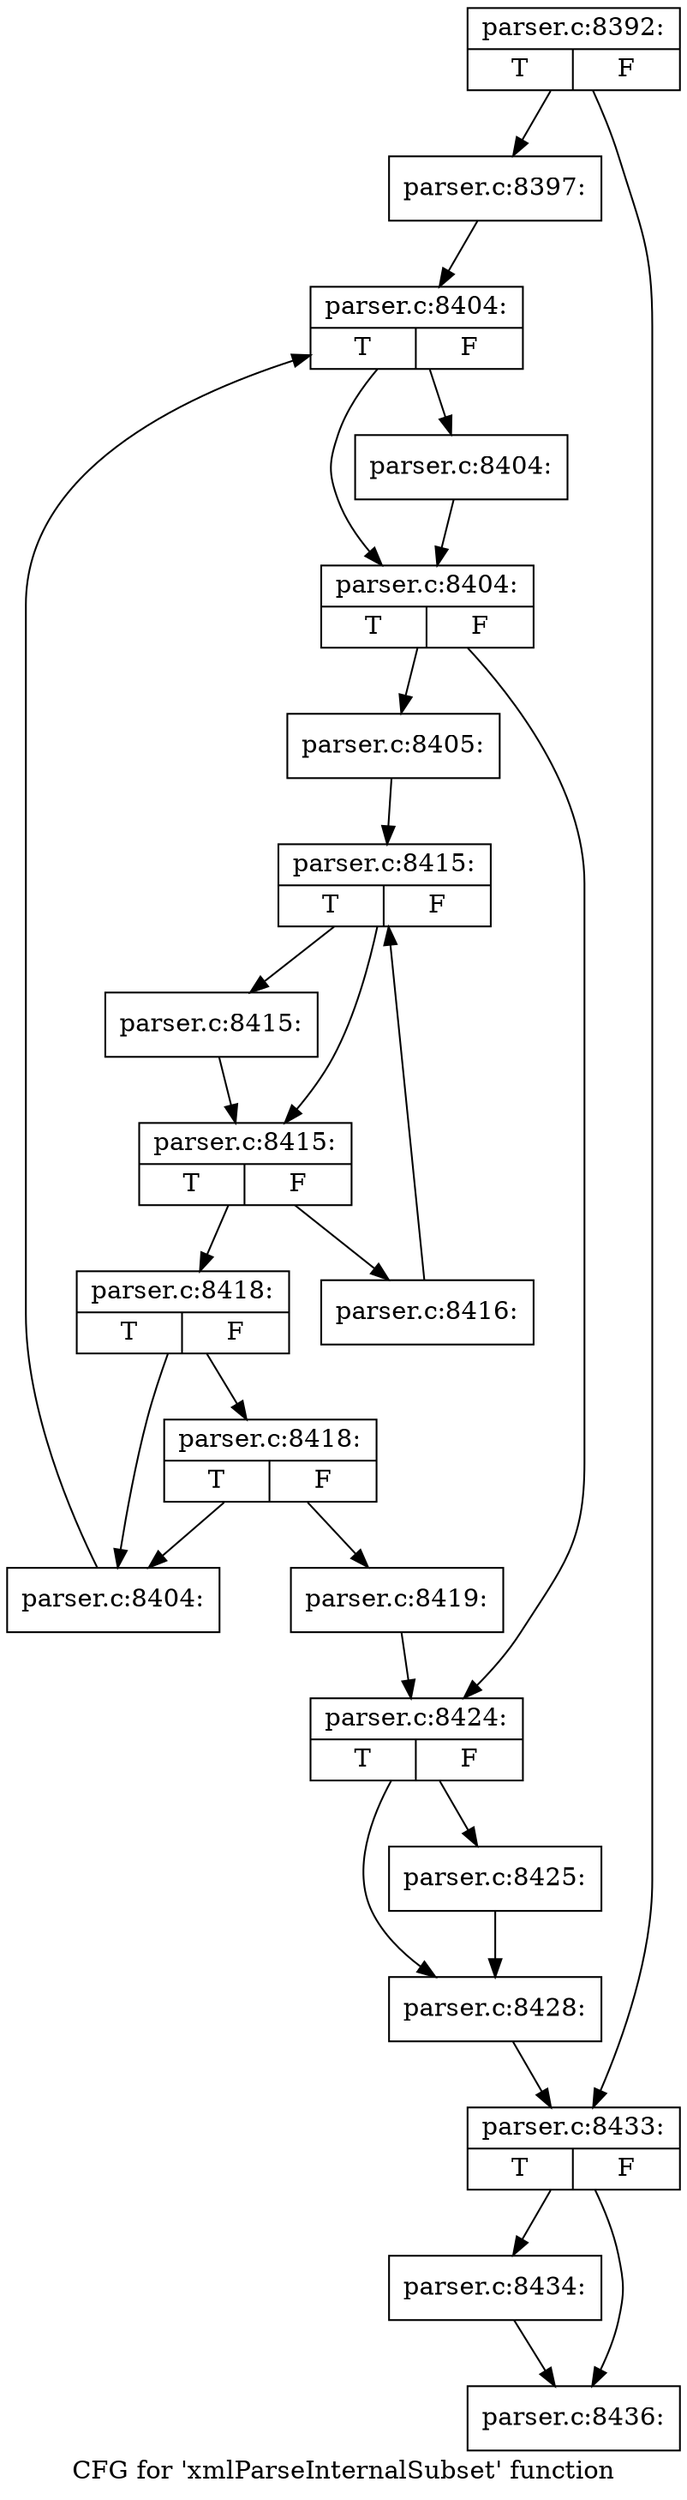 digraph "CFG for 'xmlParseInternalSubset' function" {
	label="CFG for 'xmlParseInternalSubset' function";

	Node0x4d2f7c0 [shape=record,label="{parser.c:8392:|{<s0>T|<s1>F}}"];
	Node0x4d2f7c0 -> Node0x4d30100;
	Node0x4d2f7c0 -> Node0x4d28280;
	Node0x4d30100 [shape=record,label="{parser.c:8397:}"];
	Node0x4d30100 -> Node0x4d30660;
	Node0x4d30660 [shape=record,label="{parser.c:8404:|{<s0>T|<s1>F}}"];
	Node0x4d30660 -> Node0x4d30950;
	Node0x4d30660 -> Node0x4d30900;
	Node0x4d30950 [shape=record,label="{parser.c:8404:}"];
	Node0x4d30950 -> Node0x4d30900;
	Node0x4d30900 [shape=record,label="{parser.c:8404:|{<s0>T|<s1>F}}"];
	Node0x4d30900 -> Node0x4d311a0;
	Node0x4d30900 -> Node0x4d30880;
	Node0x4d311a0 [shape=record,label="{parser.c:8405:}"];
	Node0x4d311a0 -> Node0x4d32300;
	Node0x4d32300 [shape=record,label="{parser.c:8415:|{<s0>T|<s1>F}}"];
	Node0x4d32300 -> Node0x4d325f0;
	Node0x4d32300 -> Node0x4d325a0;
	Node0x4d325f0 [shape=record,label="{parser.c:8415:}"];
	Node0x4d325f0 -> Node0x4d325a0;
	Node0x4d325a0 [shape=record,label="{parser.c:8415:|{<s0>T|<s1>F}}"];
	Node0x4d325a0 -> Node0x4d32e40;
	Node0x4d325a0 -> Node0x4d32520;
	Node0x4d32e40 [shape=record,label="{parser.c:8416:}"];
	Node0x4d32e40 -> Node0x4d32300;
	Node0x4d32520 [shape=record,label="{parser.c:8418:|{<s0>T|<s1>F}}"];
	Node0x4d32520 -> Node0x4d331b0;
	Node0x4d32520 -> Node0x4d33160;
	Node0x4d331b0 [shape=record,label="{parser.c:8418:|{<s0>T|<s1>F}}"];
	Node0x4d331b0 -> Node0x4d33110;
	Node0x4d331b0 -> Node0x4d33160;
	Node0x4d33110 [shape=record,label="{parser.c:8419:}"];
	Node0x4d33110 -> Node0x4d30880;
	Node0x4d33160 [shape=record,label="{parser.c:8404:}"];
	Node0x4d33160 -> Node0x4d30660;
	Node0x4d30880 [shape=record,label="{parser.c:8424:|{<s0>T|<s1>F}}"];
	Node0x4d30880 -> Node0x4d34250;
	Node0x4d30880 -> Node0x4d342a0;
	Node0x4d34250 [shape=record,label="{parser.c:8425:}"];
	Node0x4d34250 -> Node0x4d342a0;
	Node0x4d342a0 [shape=record,label="{parser.c:8428:}"];
	Node0x4d342a0 -> Node0x4d28280;
	Node0x4d28280 [shape=record,label="{parser.c:8433:|{<s0>T|<s1>F}}"];
	Node0x4d28280 -> Node0x4d34ce0;
	Node0x4d28280 -> Node0x4d34d30;
	Node0x4d34ce0 [shape=record,label="{parser.c:8434:}"];
	Node0x4d34ce0 -> Node0x4d34d30;
	Node0x4d34d30 [shape=record,label="{parser.c:8436:}"];
}
